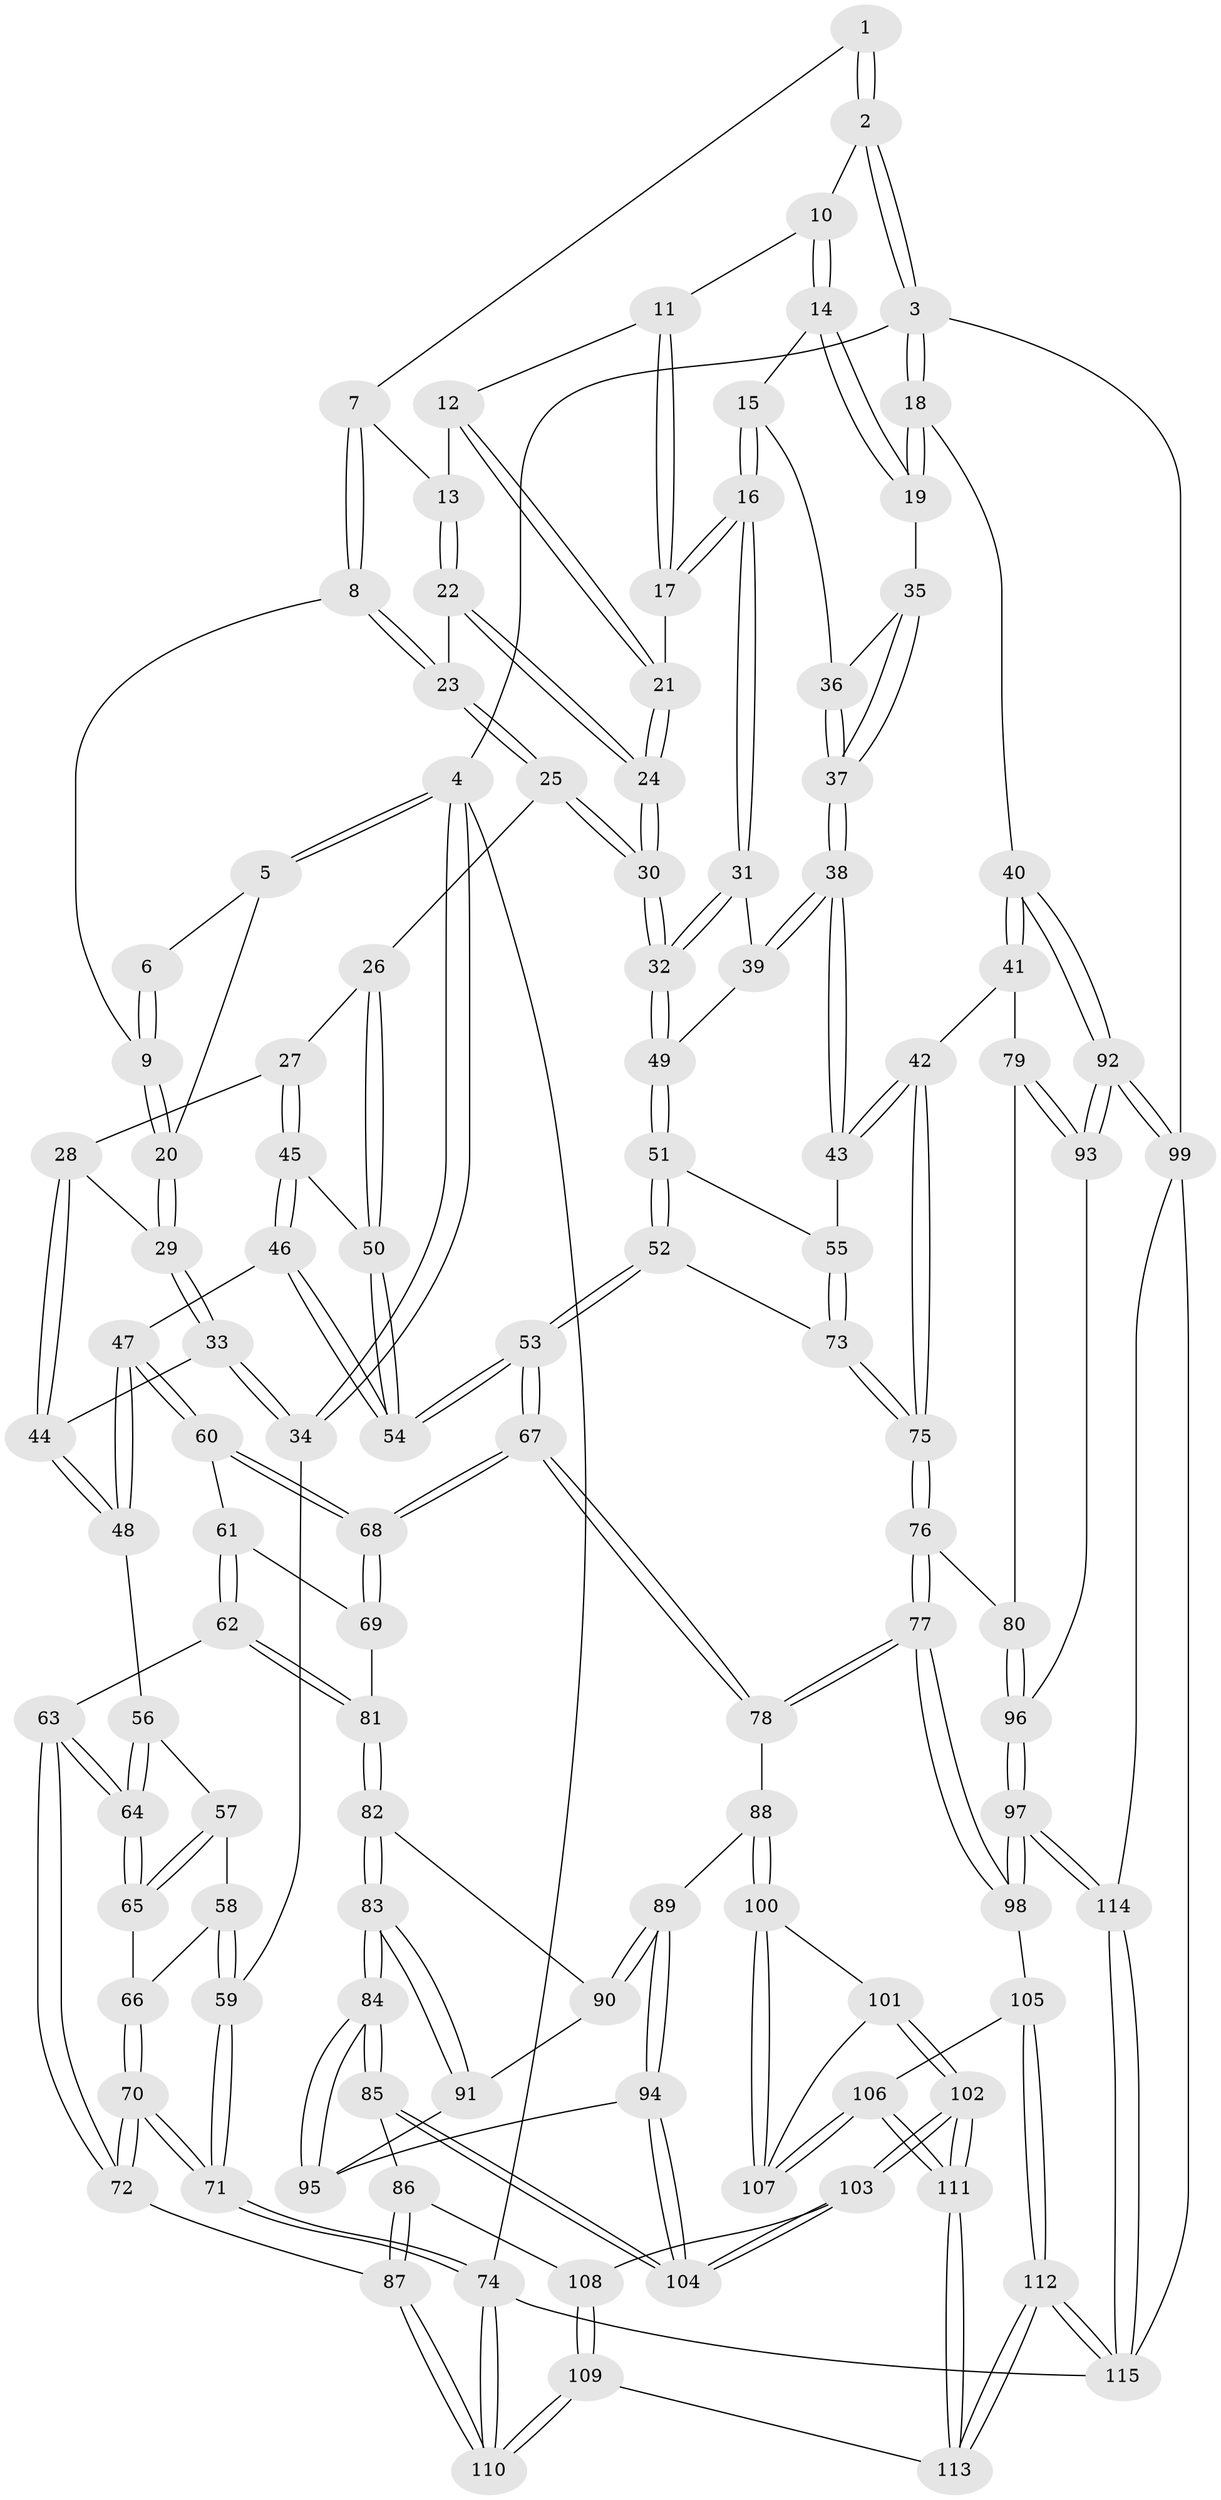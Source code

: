 // coarse degree distribution, {3: 0.5217391304347826, 5: 0.08695652173913043, 4: 0.2391304347826087, 2: 0.15217391304347827}
// Generated by graph-tools (version 1.1) at 2025/54/03/04/25 22:54:08]
// undirected, 115 vertices, 284 edges
graph export_dot {
  node [color=gray90,style=filled];
  1 [pos="+0.5650752453335336+0"];
  2 [pos="+0.7592565763678344+0"];
  3 [pos="+1+0"];
  4 [pos="+0+0"];
  5 [pos="+0.12157017716416246+0"];
  6 [pos="+0.42201556530364265+0"];
  7 [pos="+0.5484270508049527+0.003915946832695542"];
  8 [pos="+0.4413974978517179+0.15881301125485364"];
  9 [pos="+0.41526016767858986+0.13895365910109983"];
  10 [pos="+0.7541831454274263+0"];
  11 [pos="+0.6821695497038919+0.08098227689169117"];
  12 [pos="+0.6121360626263833+0.14431771161752063"];
  13 [pos="+0.5644382541073245+0.13301325244603446"];
  14 [pos="+0.7994656059024885+0.1471813467099038"];
  15 [pos="+0.7318701101542219+0.23560691040642653"];
  16 [pos="+0.7125438418060804+0.24191441284745135"];
  17 [pos="+0.6796969968187545+0.22702831875379895"];
  18 [pos="+1+0.14554646156798554"];
  19 [pos="+0.9440359101819717+0.21234120000648457"];
  20 [pos="+0.2035480474172968+0.14466987047023583"];
  21 [pos="+0.6578861440066912+0.22289916632985785"];
  22 [pos="+0.5258699680072941+0.17220824152516512"];
  23 [pos="+0.4535195217136708+0.17599848661416012"];
  24 [pos="+0.5792931871785039+0.25557591728442036"];
  25 [pos="+0.4297313851667781+0.27490916249921155"];
  26 [pos="+0.40621427242300817+0.29227481606993466"];
  27 [pos="+0.255711938307975+0.2342297908204412"];
  28 [pos="+0.21168748302537996+0.19980271670120464"];
  29 [pos="+0.2004208876105006+0.16783480143517396"];
  30 [pos="+0.5531328930896041+0.31202503793068664"];
  31 [pos="+0.7050661571214701+0.27214958169575676"];
  32 [pos="+0.5823672514260576+0.3896312169659071"];
  33 [pos="+0+0.31370922151240316"];
  34 [pos="+0+0.31220528449585194"];
  35 [pos="+0.9215349205818923+0.23874596760565805"];
  36 [pos="+0.7785269299594221+0.273917118005476"];
  37 [pos="+0.8416649682364775+0.3806268195238628"];
  38 [pos="+0.833599403164749+0.505497122514394"];
  39 [pos="+0.7200878636221084+0.3388010172764966"];
  40 [pos="+1+0.5579367473974718"];
  41 [pos="+0.8589751645092755+0.5314111154992273"];
  42 [pos="+0.8557443615802859+0.5295712686858206"];
  43 [pos="+0.8347853200066027+0.5142077532571974"];
  44 [pos="+0.1430838222752836+0.42244060536236544"];
  45 [pos="+0.29947293399897446+0.38539864941530644"];
  46 [pos="+0.21846912295739+0.46237688847919634"];
  47 [pos="+0.21488273226481258+0.46351286091498667"];
  48 [pos="+0.14547245166975212+0.42703126053889706"];
  49 [pos="+0.5831744636029254+0.40555450073049754"];
  50 [pos="+0.3966454724227082+0.37700950865910005"];
  51 [pos="+0.5762068595576397+0.49643646023368376"];
  52 [pos="+0.5070496066953784+0.5400085631535918"];
  53 [pos="+0.5014469128223156+0.5422643480155445"];
  54 [pos="+0.46731803389539084+0.5098776524538169"];
  55 [pos="+0.754443237489387+0.5144643698652771"];
  56 [pos="+0.14425981137366+0.4288018159312344"];
  57 [pos="+0.08574766922748837+0.4966155413910733"];
  58 [pos="+0+0.49535229325795144"];
  59 [pos="+0+0.43530101512321634"];
  60 [pos="+0.21604388378649197+0.4705082973864593"];
  61 [pos="+0.21895305235015478+0.5310012571024646"];
  62 [pos="+0.18322817080909645+0.6554127649831002"];
  63 [pos="+0.15561251145571425+0.6612339239312021"];
  64 [pos="+0.12604126005960883+0.6193221771930534"];
  65 [pos="+0.0606929543775375+0.5607628411047714"];
  66 [pos="+0.05358473650622172+0.5635725978106297"];
  67 [pos="+0.4518281195626197+0.6358739031509875"];
  68 [pos="+0.4155062196452665+0.6341607060442148"];
  69 [pos="+0.3751921894931203+0.6358310192742511"];
  70 [pos="+0+0.7543486347724521"];
  71 [pos="+0+0.7609940186001389"];
  72 [pos="+0.03219199076019408+0.7722094963883824"];
  73 [pos="+0.6606055262490763+0.6881397860735267"];
  74 [pos="+0+1"];
  75 [pos="+0.6730208301196894+0.7166145327379121"];
  76 [pos="+0.6729529723858841+0.7470455377241871"];
  77 [pos="+0.5923329172256104+0.8081243765609676"];
  78 [pos="+0.4580505779596361+0.695976981100124"];
  79 [pos="+0.8115041876700968+0.7049637580337663"];
  80 [pos="+0.7196715321754892+0.7544960638039555"];
  81 [pos="+0.22538831055912956+0.6749964704352236"];
  82 [pos="+0.23273121582836695+0.7005939454201854"];
  83 [pos="+0.16974491934255556+0.8040468527974934"];
  84 [pos="+0.1463975840803633+0.8246664584552258"];
  85 [pos="+0.12151765820494173+0.8390524041228105"];
  86 [pos="+0.10795152482013355+0.838650750423102"];
  87 [pos="+0.10476252524488804+0.8382645600094538"];
  88 [pos="+0.4188162457921495+0.7527950997429366"];
  89 [pos="+0.3013118761682239+0.795175777557341"];
  90 [pos="+0.24495781024069468+0.7314516570715929"];
  91 [pos="+0.22074528283120393+0.7709342089507971"];
  92 [pos="+1+0.7481575823083149"];
  93 [pos="+0.8474701350169177+0.8021986912915374"];
  94 [pos="+0.28776496988756245+0.8197863853599346"];
  95 [pos="+0.22874886623213878+0.8036245434322802"];
  96 [pos="+0.7955553692973755+0.901414376443048"];
  97 [pos="+0.7938677366982939+0.9108556560908417"];
  98 [pos="+0.5983188845650288+0.8422207649907472"];
  99 [pos="+1+0.8480308066344172"];
  100 [pos="+0.41713787568956207+0.7930280369646476"];
  101 [pos="+0.38646909972046783+0.8682831397658387"];
  102 [pos="+0.3145492796141884+0.9894348076556383"];
  103 [pos="+0.2913617299651053+0.9434324198603657"];
  104 [pos="+0.2701639820795038+0.8979119568373632"];
  105 [pos="+0.5692806978247897+0.908880445228882"];
  106 [pos="+0.4921556073407498+0.929126238985387"];
  107 [pos="+0.48422381360002253+0.917582186943435"];
  108 [pos="+0.17216664223528985+0.9243457563681158"];
  109 [pos="+0.2788141944492359+1"];
  110 [pos="+0.08361091556281426+1"];
  111 [pos="+0.3281577682144524+1"];
  112 [pos="+0.7336815070859551+1"];
  113 [pos="+0.30402670409070903+1"];
  114 [pos="+0.8051204470677852+0.9431256630587533"];
  115 [pos="+0.7402966992626859+1"];
  1 -- 2;
  1 -- 2;
  1 -- 7;
  2 -- 3;
  2 -- 3;
  2 -- 10;
  3 -- 4;
  3 -- 18;
  3 -- 18;
  3 -- 99;
  4 -- 5;
  4 -- 5;
  4 -- 34;
  4 -- 34;
  4 -- 74;
  5 -- 6;
  5 -- 20;
  6 -- 9;
  6 -- 9;
  7 -- 8;
  7 -- 8;
  7 -- 13;
  8 -- 9;
  8 -- 23;
  8 -- 23;
  9 -- 20;
  9 -- 20;
  10 -- 11;
  10 -- 14;
  10 -- 14;
  11 -- 12;
  11 -- 17;
  11 -- 17;
  12 -- 13;
  12 -- 21;
  12 -- 21;
  13 -- 22;
  13 -- 22;
  14 -- 15;
  14 -- 19;
  14 -- 19;
  15 -- 16;
  15 -- 16;
  15 -- 36;
  16 -- 17;
  16 -- 17;
  16 -- 31;
  16 -- 31;
  17 -- 21;
  18 -- 19;
  18 -- 19;
  18 -- 40;
  19 -- 35;
  20 -- 29;
  20 -- 29;
  21 -- 24;
  21 -- 24;
  22 -- 23;
  22 -- 24;
  22 -- 24;
  23 -- 25;
  23 -- 25;
  24 -- 30;
  24 -- 30;
  25 -- 26;
  25 -- 30;
  25 -- 30;
  26 -- 27;
  26 -- 50;
  26 -- 50;
  27 -- 28;
  27 -- 45;
  27 -- 45;
  28 -- 29;
  28 -- 44;
  28 -- 44;
  29 -- 33;
  29 -- 33;
  30 -- 32;
  30 -- 32;
  31 -- 32;
  31 -- 32;
  31 -- 39;
  32 -- 49;
  32 -- 49;
  33 -- 34;
  33 -- 34;
  33 -- 44;
  34 -- 59;
  35 -- 36;
  35 -- 37;
  35 -- 37;
  36 -- 37;
  36 -- 37;
  37 -- 38;
  37 -- 38;
  38 -- 39;
  38 -- 39;
  38 -- 43;
  38 -- 43;
  39 -- 49;
  40 -- 41;
  40 -- 41;
  40 -- 92;
  40 -- 92;
  41 -- 42;
  41 -- 79;
  42 -- 43;
  42 -- 43;
  42 -- 75;
  42 -- 75;
  43 -- 55;
  44 -- 48;
  44 -- 48;
  45 -- 46;
  45 -- 46;
  45 -- 50;
  46 -- 47;
  46 -- 54;
  46 -- 54;
  47 -- 48;
  47 -- 48;
  47 -- 60;
  47 -- 60;
  48 -- 56;
  49 -- 51;
  49 -- 51;
  50 -- 54;
  50 -- 54;
  51 -- 52;
  51 -- 52;
  51 -- 55;
  52 -- 53;
  52 -- 53;
  52 -- 73;
  53 -- 54;
  53 -- 54;
  53 -- 67;
  53 -- 67;
  55 -- 73;
  55 -- 73;
  56 -- 57;
  56 -- 64;
  56 -- 64;
  57 -- 58;
  57 -- 65;
  57 -- 65;
  58 -- 59;
  58 -- 59;
  58 -- 66;
  59 -- 71;
  59 -- 71;
  60 -- 61;
  60 -- 68;
  60 -- 68;
  61 -- 62;
  61 -- 62;
  61 -- 69;
  62 -- 63;
  62 -- 81;
  62 -- 81;
  63 -- 64;
  63 -- 64;
  63 -- 72;
  63 -- 72;
  64 -- 65;
  64 -- 65;
  65 -- 66;
  66 -- 70;
  66 -- 70;
  67 -- 68;
  67 -- 68;
  67 -- 78;
  67 -- 78;
  68 -- 69;
  68 -- 69;
  69 -- 81;
  70 -- 71;
  70 -- 71;
  70 -- 72;
  70 -- 72;
  71 -- 74;
  71 -- 74;
  72 -- 87;
  73 -- 75;
  73 -- 75;
  74 -- 110;
  74 -- 110;
  74 -- 115;
  75 -- 76;
  75 -- 76;
  76 -- 77;
  76 -- 77;
  76 -- 80;
  77 -- 78;
  77 -- 78;
  77 -- 98;
  77 -- 98;
  78 -- 88;
  79 -- 80;
  79 -- 93;
  79 -- 93;
  80 -- 96;
  80 -- 96;
  81 -- 82;
  81 -- 82;
  82 -- 83;
  82 -- 83;
  82 -- 90;
  83 -- 84;
  83 -- 84;
  83 -- 91;
  83 -- 91;
  84 -- 85;
  84 -- 85;
  84 -- 95;
  84 -- 95;
  85 -- 86;
  85 -- 104;
  85 -- 104;
  86 -- 87;
  86 -- 87;
  86 -- 108;
  87 -- 110;
  87 -- 110;
  88 -- 89;
  88 -- 100;
  88 -- 100;
  89 -- 90;
  89 -- 90;
  89 -- 94;
  89 -- 94;
  90 -- 91;
  91 -- 95;
  92 -- 93;
  92 -- 93;
  92 -- 99;
  92 -- 99;
  93 -- 96;
  94 -- 95;
  94 -- 104;
  94 -- 104;
  96 -- 97;
  96 -- 97;
  97 -- 98;
  97 -- 98;
  97 -- 114;
  97 -- 114;
  98 -- 105;
  99 -- 114;
  99 -- 115;
  100 -- 101;
  100 -- 107;
  100 -- 107;
  101 -- 102;
  101 -- 102;
  101 -- 107;
  102 -- 103;
  102 -- 103;
  102 -- 111;
  102 -- 111;
  103 -- 104;
  103 -- 104;
  103 -- 108;
  105 -- 106;
  105 -- 112;
  105 -- 112;
  106 -- 107;
  106 -- 107;
  106 -- 111;
  106 -- 111;
  108 -- 109;
  108 -- 109;
  109 -- 110;
  109 -- 110;
  109 -- 113;
  111 -- 113;
  111 -- 113;
  112 -- 113;
  112 -- 113;
  112 -- 115;
  112 -- 115;
  114 -- 115;
  114 -- 115;
}
